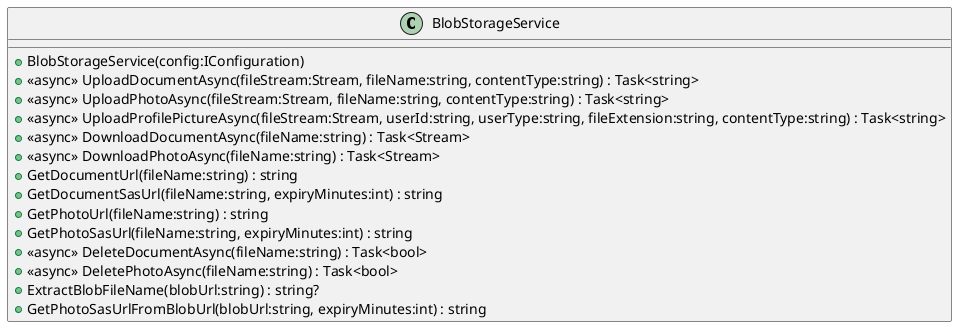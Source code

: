 @startuml
class BlobStorageService {
    + BlobStorageService(config:IConfiguration)
    + <<async>> UploadDocumentAsync(fileStream:Stream, fileName:string, contentType:string) : Task<string>
    + <<async>> UploadPhotoAsync(fileStream:Stream, fileName:string, contentType:string) : Task<string>
    + <<async>> UploadProfilePictureAsync(fileStream:Stream, userId:string, userType:string, fileExtension:string, contentType:string) : Task<string>
    + <<async>> DownloadDocumentAsync(fileName:string) : Task<Stream>
    + <<async>> DownloadPhotoAsync(fileName:string) : Task<Stream>
    + GetDocumentUrl(fileName:string) : string
    + GetDocumentSasUrl(fileName:string, expiryMinutes:int) : string
    + GetPhotoUrl(fileName:string) : string
    + GetPhotoSasUrl(fileName:string, expiryMinutes:int) : string
    + <<async>> DeleteDocumentAsync(fileName:string) : Task<bool>
    + <<async>> DeletePhotoAsync(fileName:string) : Task<bool>
    + ExtractBlobFileName(blobUrl:string) : string?
    + GetPhotoSasUrlFromBlobUrl(blobUrl:string, expiryMinutes:int) : string
}
@enduml
